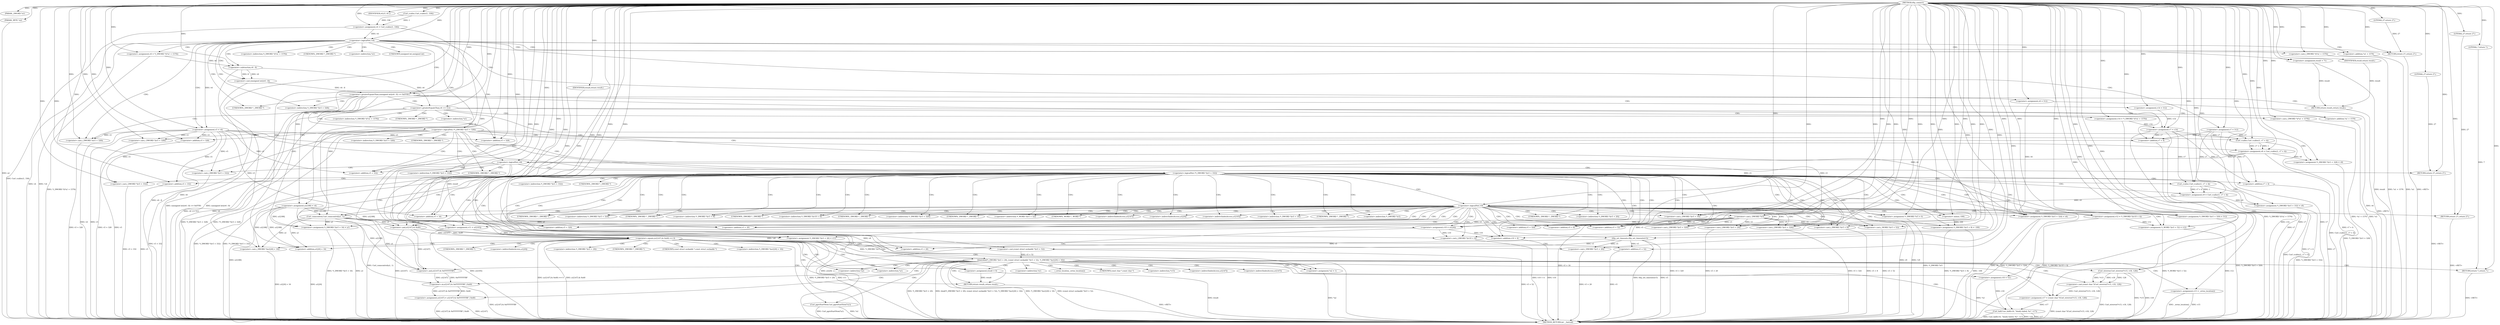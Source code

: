 digraph tftp_connect {  
"1000116" [label = "(METHOD,tftp_connect)" ]
"1000417" [label = "(METHOD_RETURN,int __fastcall)" ]
"1000117" [label = "(PARAM,_DWORD *a1)" ]
"1000118" [label = "(PARAM,_BYTE *a2)" ]
"1000135" [label = "(<operator>.assignment,v4 = Curl_ccalloc(1, 336))" ]
"1000137" [label = "(Curl_ccalloc,Curl_ccalloc(1, 336))" ]
"1000140" [label = "(<operator>.assignment,a1[188] = v4)" ]
"1000146" [label = "(<operator>.logicalNot,!v4)" ]
"1000148" [label = "(RETURN,return 27;,return 27;)" ]
"1000149" [label = "(LITERAL,27,return 27;)" ]
"1000150" [label = "(<operator>.assignment,v5 = v4)" ]
"1000153" [label = "(<operator>.assignment,v6 = *(_DWORD *)(*a1 + 1576))" ]
"1000156" [label = "(<operator>.cast,(_DWORD *)(*a1 + 1576))" ]
"1000158" [label = "(<operator>.addition,*a1 + 1576)" ]
"1000163" [label = "(IDENTIFIER,v6,if ( v6 ))" ]
"1000165" [label = "(<operator>.assignment,result = 71)" ]
"1000169" [label = "(<operator>.greaterEqualsThan,(unsigned int)(v6 - 8) >= 0xFFB1)" ]
"1000170" [label = "(<operator>.cast,(unsigned int)(v6 - 8))" ]
"1000172" [label = "(<operator>.subtraction,v6 - 8)" ]
"1000176" [label = "(RETURN,return result;,return result;)" ]
"1000177" [label = "(IDENTIFIER,result,return result;)" ]
"1000178" [label = "(<operator>.assignment,v14 = 512)" ]
"1000182" [label = "(<operator>.greaterEqualsThan,v6 >= 512)" ]
"1000185" [label = "(<operator>.assignment,v14 = *(_DWORD *)(*a1 + 1576))" ]
"1000188" [label = "(<operator>.cast,(_DWORD *)(*a1 + 1576))" ]
"1000190" [label = "(<operator>.addition,*a1 + 1576)" ]
"1000194" [label = "(<operator>.assignment,v7 = v14)" ]
"1000199" [label = "(<operator>.assignment,v6 = 512)" ]
"1000202" [label = "(<operator>.assignment,v7 = 512)" ]
"1000206" [label = "(<operator>.logicalNot,!*(_DWORD *)(v5 + 328))" ]
"1000208" [label = "(<operator>.cast,(_DWORD *)(v5 + 328))" ]
"1000210" [label = "(<operator>.addition,v5 + 328)" ]
"1000214" [label = "(<operator>.assignment,v8 = Curl_ccalloc(1, v7 + 4))" ]
"1000216" [label = "(Curl_ccalloc,Curl_ccalloc(1, v7 + 4))" ]
"1000218" [label = "(<operator>.addition,v7 + 4)" ]
"1000221" [label = "(<operator>.assignment,*(_DWORD *)(v5 + 328) = v8)" ]
"1000223" [label = "(<operator>.cast,(_DWORD *)(v5 + 328))" ]
"1000225" [label = "(<operator>.addition,v5 + 328)" ]
"1000230" [label = "(<operator>.logicalNot,!v8)" ]
"1000232" [label = "(RETURN,return 27;,return 27;)" ]
"1000233" [label = "(LITERAL,27,return 27;)" ]
"1000235" [label = "(<operator>.logicalNot,!*(_DWORD *)(v5 + 332))" ]
"1000237" [label = "(<operator>.cast,(_DWORD *)(v5 + 332))" ]
"1000239" [label = "(<operator>.addition,v5 + 332)" ]
"1000243" [label = "(<operator>.assignment,v9 = Curl_ccalloc(1, v7 + 4))" ]
"1000245" [label = "(Curl_ccalloc,Curl_ccalloc(1, v7 + 4))" ]
"1000247" [label = "(<operator>.addition,v7 + 4)" ]
"1000250" [label = "(<operator>.assignment,*(_DWORD *)(v5 + 332) = v9)" ]
"1000252" [label = "(<operator>.cast,(_DWORD *)(v5 + 332))" ]
"1000254" [label = "(<operator>.addition,v5 + 332)" ]
"1000259" [label = "(<operator>.logicalNot,!v9)" ]
"1000261" [label = "(RETURN,return 27;,return 27;)" ]
"1000262" [label = "(LITERAL,27,return 27;)" ]
"1000263" [label = "(Curl_conncontrol,Curl_conncontrol(a1, 1))" ]
"1000266" [label = "(<operator>.assignment,v10 = a1[20])" ]
"1000271" [label = "(<operator>.assignment,v11 = a1[105])" ]
"1000276" [label = "(<operator>.assignment,*(_DWORD *)(v5 + 16) = a1)" ]
"1000278" [label = "(<operator>.cast,(_DWORD *)(v5 + 16))" ]
"1000280" [label = "(<operator>.addition,v5 + 16)" ]
"1000284" [label = "(<operator>.assignment,*(_DWORD *)v5 = 0)" ]
"1000286" [label = "(<operator>.cast,(_DWORD *)v5)" ]
"1000290" [label = "(<operator>.assignment,*(_DWORD *)(v5 + 20) = v11)" ]
"1000292" [label = "(<operator>.cast,(_DWORD *)(v5 + 20))" ]
"1000294" [label = "(<operator>.addition,v5 + 20)" ]
"1000298" [label = "(<operator>.assignment,*(_DWORD *)(v5 + 324) = v6)" ]
"1000300" [label = "(<operator>.cast,(_DWORD *)(v5 + 324))" ]
"1000302" [label = "(<operator>.addition,v5 + 324)" ]
"1000306" [label = "(<operator>.assignment,*(_DWORD *)(v5 + 8) = -100)" ]
"1000308" [label = "(<operator>.cast,(_DWORD *)(v5 + 8))" ]
"1000310" [label = "(<operator>.addition,v5 + 8)" ]
"1000313" [label = "(<operator>.minus,-100)" ]
"1000315" [label = "(<operator>.assignment,v12 = *(_DWORD *)(v10 + 4))" ]
"1000318" [label = "(<operator>.cast,(_DWORD *)(v10 + 4))" ]
"1000320" [label = "(<operator>.addition,v10 + 4)" ]
"1000323" [label = "(<operator>.assignment,*(_DWORD *)(v5 + 320) = 512)" ]
"1000325" [label = "(<operator>.cast,(_DWORD *)(v5 + 320))" ]
"1000327" [label = "(<operator>.addition,v5 + 320)" ]
"1000331" [label = "(<operator>.assignment,*(_WORD *)(v5 + 52) = v12)" ]
"1000333" [label = "(<operator>.cast,(_WORD *)(v5 + 52))" ]
"1000335" [label = "(<operator>.addition,v5 + 52)" ]
"1000339" [label = "(tftp_set_timeouts,tftp_set_timeouts(v5))" ]
"1000342" [label = "(<operator>.equals,(a1[147] & 0x40) == 0)" ]
"1000343" [label = "(<operator>.and,a1[147] & 0x40)" ]
"1000351" [label = "(bind,bind(*(_DWORD *)(v5 + 20), (const struct sockaddr *)(v5 + 52), *(_DWORD *)(a1[20] + 16)))" ]
"1000353" [label = "(<operator>.cast,(_DWORD *)(v5 + 20))" ]
"1000355" [label = "(<operator>.addition,v5 + 20)" ]
"1000358" [label = "(<operator>.cast,(const struct sockaddr *)(v5 + 52))" ]
"1000360" [label = "(<operator>.addition,v5 + 52)" ]
"1000364" [label = "(<operator>.cast,(_DWORD *)(a1[20] + 16))" ]
"1000366" [label = "(<operator>.addition,a1[20] + 16)" ]
"1000372" [label = "(<operator>.assignment,v16 = *a1)" ]
"1000376" [label = "(<operator>.assignment,v15 = _errno_location())" ]
"1000379" [label = "(<operator>.assignment,v17 = (const char *)Curl_strerror(*v15, v18, 128))" ]
"1000381" [label = "(<operator>.cast,(const char *)Curl_strerror(*v15, v18, 128))" ]
"1000383" [label = "(Curl_strerror,Curl_strerror(*v15, v18, 128))" ]
"1000388" [label = "(Curl_failf,Curl_failf(v16, \"bind() failed; %s\", v17))" ]
"1000392" [label = "(RETURN,return 7;,return 7;)" ]
"1000393" [label = "(LITERAL,7,return 7;)" ]
"1000394" [label = "(<operator>.assignment,a1[147] = a1[147] & 0xFFFFFFBF | 0x40)" ]
"1000398" [label = "(<operator>.or,a1[147] & 0xFFFFFFBF | 0x40)" ]
"1000399" [label = "(<operator>.and,a1[147] & 0xFFFFFFBF)" ]
"1000405" [label = "(Curl_pgrsStartNow,Curl_pgrsStartNow(*a1))" ]
"1000408" [label = "(<operator>.assignment,result = 0)" ]
"1000411" [label = "(<operator>.assignment,*a2 = 1)" ]
"1000415" [label = "(RETURN,return result;,return result;)" ]
"1000416" [label = "(IDENTIFIER,result,return result;)" ]
"1000155" [label = "(<operator>.indirection,*(_DWORD *)(*a1 + 1576))" ]
"1000157" [label = "(UNKNOWN,_DWORD *,_DWORD *)" ]
"1000159" [label = "(<operator>.indirection,*a1)" ]
"1000171" [label = "(UNKNOWN,unsigned int,unsigned int)" ]
"1000187" [label = "(<operator>.indirection,*(_DWORD *)(*a1 + 1576))" ]
"1000189" [label = "(UNKNOWN,_DWORD *,_DWORD *)" ]
"1000191" [label = "(<operator>.indirection,*a1)" ]
"1000207" [label = "(<operator>.indirection,*(_DWORD *)(v5 + 328))" ]
"1000209" [label = "(UNKNOWN,_DWORD *,_DWORD *)" ]
"1000222" [label = "(<operator>.indirection,*(_DWORD *)(v5 + 328))" ]
"1000224" [label = "(UNKNOWN,_DWORD *,_DWORD *)" ]
"1000236" [label = "(<operator>.indirection,*(_DWORD *)(v5 + 332))" ]
"1000238" [label = "(UNKNOWN,_DWORD *,_DWORD *)" ]
"1000251" [label = "(<operator>.indirection,*(_DWORD *)(v5 + 332))" ]
"1000253" [label = "(UNKNOWN,_DWORD *,_DWORD *)" ]
"1000268" [label = "(<operator>.indirectIndexAccess,a1[20])" ]
"1000273" [label = "(<operator>.indirectIndexAccess,a1[105])" ]
"1000277" [label = "(<operator>.indirection,*(_DWORD *)(v5 + 16))" ]
"1000279" [label = "(UNKNOWN,_DWORD *,_DWORD *)" ]
"1000285" [label = "(<operator>.indirection,*(_DWORD *)v5)" ]
"1000287" [label = "(UNKNOWN,_DWORD *,_DWORD *)" ]
"1000291" [label = "(<operator>.indirection,*(_DWORD *)(v5 + 20))" ]
"1000293" [label = "(UNKNOWN,_DWORD *,_DWORD *)" ]
"1000299" [label = "(<operator>.indirection,*(_DWORD *)(v5 + 324))" ]
"1000301" [label = "(UNKNOWN,_DWORD *,_DWORD *)" ]
"1000307" [label = "(<operator>.indirection,*(_DWORD *)(v5 + 8))" ]
"1000309" [label = "(UNKNOWN,_DWORD *,_DWORD *)" ]
"1000317" [label = "(<operator>.indirection,*(_DWORD *)(v10 + 4))" ]
"1000319" [label = "(UNKNOWN,_DWORD *,_DWORD *)" ]
"1000324" [label = "(<operator>.indirection,*(_DWORD *)(v5 + 320))" ]
"1000326" [label = "(UNKNOWN,_DWORD *,_DWORD *)" ]
"1000332" [label = "(<operator>.indirection,*(_WORD *)(v5 + 52))" ]
"1000334" [label = "(UNKNOWN,_WORD *,_WORD *)" ]
"1000344" [label = "(<operator>.indirectIndexAccess,a1[147])" ]
"1000352" [label = "(<operator>.indirection,*(_DWORD *)(v5 + 20))" ]
"1000354" [label = "(UNKNOWN,_DWORD *,_DWORD *)" ]
"1000359" [label = "(UNKNOWN,const struct sockaddr *,const struct sockaddr *)" ]
"1000363" [label = "(<operator>.indirection,*(_DWORD *)(a1[20] + 16))" ]
"1000365" [label = "(UNKNOWN,_DWORD *,_DWORD *)" ]
"1000367" [label = "(<operator>.indirectIndexAccess,a1[20])" ]
"1000374" [label = "(<operator>.indirection,*a1)" ]
"1000378" [label = "(_errno_location,_errno_location())" ]
"1000382" [label = "(UNKNOWN,const char *,const char *)" ]
"1000384" [label = "(<operator>.indirection,*v15)" ]
"1000395" [label = "(<operator>.indirectIndexAccess,a1[147])" ]
"1000400" [label = "(<operator>.indirectIndexAccess,a1[147])" ]
"1000406" [label = "(<operator>.indirection,*a1)" ]
"1000412" [label = "(<operator>.indirection,*a2)" ]
  "1000148" -> "1000417"  [ label = "DDG: <RET>"] 
  "1000392" -> "1000417"  [ label = "DDG: <RET>"] 
  "1000259" -> "1000417"  [ label = "DDG: v9"] 
  "1000325" -> "1000417"  [ label = "DDG: v5 + 320"] 
  "1000292" -> "1000417"  [ label = "DDG: v5 + 20"] 
  "1000216" -> "1000417"  [ label = "DDG: v7 + 4"] 
  "1000342" -> "1000417"  [ label = "DDG: (a1[147] & 0x40) == 0"] 
  "1000372" -> "1000417"  [ label = "DDG: *a1"] 
  "1000199" -> "1000417"  [ label = "DDG: v6"] 
  "1000388" -> "1000417"  [ label = "DDG: v16"] 
  "1000190" -> "1000417"  [ label = "DDG: *a1"] 
  "1000333" -> "1000417"  [ label = "DDG: v5 + 52"] 
  "1000306" -> "1000417"  [ label = "DDG: *(_DWORD *)(v5 + 8)"] 
  "1000351" -> "1000417"  [ label = "DDG: *(_DWORD *)(v5 + 20)"] 
  "1000202" -> "1000417"  [ label = "DDG: v7"] 
  "1000237" -> "1000417"  [ label = "DDG: v5 + 332"] 
  "1000165" -> "1000417"  [ label = "DDG: result"] 
  "1000343" -> "1000417"  [ label = "DDG: a1[147]"] 
  "1000259" -> "1000417"  [ label = "DDG: !v9"] 
  "1000320" -> "1000417"  [ label = "DDG: v10"] 
  "1000118" -> "1000417"  [ label = "DDG: a2"] 
  "1000351" -> "1000417"  [ label = "DDG: bind(*(_DWORD *)(v5 + 20), (const struct sockaddr *)(v5 + 52), *(_DWORD *)(a1[20] + 16))"] 
  "1000306" -> "1000417"  [ label = "DDG: -100"] 
  "1000230" -> "1000417"  [ label = "DDG: !v8"] 
  "1000405" -> "1000417"  [ label = "DDG: *a1"] 
  "1000150" -> "1000417"  [ label = "DDG: v4"] 
  "1000135" -> "1000417"  [ label = "DDG: Curl_ccalloc(1, 336)"] 
  "1000276" -> "1000417"  [ label = "DDG: a1"] 
  "1000353" -> "1000417"  [ label = "DDG: v5 + 20"] 
  "1000318" -> "1000417"  [ label = "DDG: v10 + 4"] 
  "1000383" -> "1000417"  [ label = "DDG: *v15"] 
  "1000388" -> "1000417"  [ label = "DDG: v17"] 
  "1000225" -> "1000417"  [ label = "DDG: v5"] 
  "1000300" -> "1000417"  [ label = "DDG: v5 + 324"] 
  "1000266" -> "1000417"  [ label = "DDG: a1[20]"] 
  "1000182" -> "1000417"  [ label = "DDG: v6"] 
  "1000182" -> "1000417"  [ label = "DDG: v6 >= 512"] 
  "1000308" -> "1000417"  [ label = "DDG: v5 + 8"] 
  "1000146" -> "1000417"  [ label = "DDG: v4"] 
  "1000235" -> "1000417"  [ label = "DDG: *(_DWORD *)(v5 + 332)"] 
  "1000153" -> "1000417"  [ label = "DDG: *(_DWORD *)(*a1 + 1576)"] 
  "1000156" -> "1000417"  [ label = "DDG: *a1 + 1576"] 
  "1000245" -> "1000417"  [ label = "DDG: v7 + 4"] 
  "1000188" -> "1000417"  [ label = "DDG: *a1 + 1576"] 
  "1000276" -> "1000417"  [ label = "DDG: *(_DWORD *)(v5 + 16)"] 
  "1000263" -> "1000417"  [ label = "DDG: Curl_conncontrol(a1, 1)"] 
  "1000366" -> "1000417"  [ label = "DDG: a1[20]"] 
  "1000376" -> "1000417"  [ label = "DDG: _errno_location()"] 
  "1000158" -> "1000417"  [ label = "DDG: *a1"] 
  "1000254" -> "1000417"  [ label = "DDG: v5"] 
  "1000394" -> "1000417"  [ label = "DDG: a1[147]"] 
  "1000360" -> "1000417"  [ label = "DDG: v5"] 
  "1000206" -> "1000417"  [ label = "DDG: *(_DWORD *)(v5 + 328)"] 
  "1000221" -> "1000417"  [ label = "DDG: *(_DWORD *)(v5 + 328)"] 
  "1000247" -> "1000417"  [ label = "DDG: v7"] 
  "1000342" -> "1000417"  [ label = "DDG: a1[147] & 0x40"] 
  "1000169" -> "1000417"  [ label = "DDG: (unsigned int)(v6 - 8)"] 
  "1000223" -> "1000417"  [ label = "DDG: v5 + 328"] 
  "1000290" -> "1000417"  [ label = "DDG: *(_DWORD *)(v5 + 20)"] 
  "1000364" -> "1000417"  [ label = "DDG: a1[20] + 16"] 
  "1000230" -> "1000417"  [ label = "DDG: v8"] 
  "1000315" -> "1000417"  [ label = "DDG: *(_DWORD *)(v10 + 4)"] 
  "1000331" -> "1000417"  [ label = "DDG: *(_WORD *)(v5 + 52)"] 
  "1000388" -> "1000417"  [ label = "DDG: Curl_failf(v16, \"bind() failed; %s\", v17)"] 
  "1000140" -> "1000417"  [ label = "DDG: a1[188]"] 
  "1000394" -> "1000417"  [ label = "DDG: a1[147] & 0xFFFFFFBF | 0x40"] 
  "1000278" -> "1000417"  [ label = "DDG: v5 + 16"] 
  "1000206" -> "1000417"  [ label = "DDG: !*(_DWORD *)(v5 + 328)"] 
  "1000185" -> "1000417"  [ label = "DDG: *(_DWORD *)(*a1 + 1576)"] 
  "1000271" -> "1000417"  [ label = "DDG: a1[105]"] 
  "1000376" -> "1000417"  [ label = "DDG: v15"] 
  "1000194" -> "1000417"  [ label = "DDG: v14"] 
  "1000298" -> "1000417"  [ label = "DDG: *(_DWORD *)(v5 + 324)"] 
  "1000169" -> "1000417"  [ label = "DDG: (unsigned int)(v6 - 8) >= 0xFFB1"] 
  "1000339" -> "1000417"  [ label = "DDG: tftp_set_timeouts(v5)"] 
  "1000408" -> "1000417"  [ label = "DDG: result"] 
  "1000411" -> "1000417"  [ label = "DDG: *a2"] 
  "1000351" -> "1000417"  [ label = "DDG: *(_DWORD *)(a1[20] + 16)"] 
  "1000214" -> "1000417"  [ label = "DDG: Curl_ccalloc(1, v7 + 4)"] 
  "1000381" -> "1000417"  [ label = "DDG: Curl_strerror(*v15, v18, 128)"] 
  "1000208" -> "1000417"  [ label = "DDG: v5 + 328"] 
  "1000298" -> "1000417"  [ label = "DDG: v6"] 
  "1000172" -> "1000417"  [ label = "DDG: v6"] 
  "1000405" -> "1000417"  [ label = "DDG: Curl_pgrsStartNow(*a1)"] 
  "1000398" -> "1000417"  [ label = "DDG: a1[147] & 0xFFFFFFBF"] 
  "1000339" -> "1000417"  [ label = "DDG: v5"] 
  "1000252" -> "1000417"  [ label = "DDG: v5 + 332"] 
  "1000194" -> "1000417"  [ label = "DDG: v7"] 
  "1000170" -> "1000417"  [ label = "DDG: v6 - 8"] 
  "1000290" -> "1000417"  [ label = "DDG: v11"] 
  "1000323" -> "1000417"  [ label = "DDG: *(_DWORD *)(v5 + 320)"] 
  "1000243" -> "1000417"  [ label = "DDG: Curl_ccalloc(1, v7 + 4)"] 
  "1000331" -> "1000417"  [ label = "DDG: v12"] 
  "1000146" -> "1000417"  [ label = "DDG: !v4"] 
  "1000379" -> "1000417"  [ label = "DDG: (const char *)Curl_strerror(*v15, v18, 128)"] 
  "1000351" -> "1000417"  [ label = "DDG: (const struct sockaddr *)(v5 + 52)"] 
  "1000383" -> "1000417"  [ label = "DDG: v18"] 
  "1000218" -> "1000417"  [ label = "DDG: v7"] 
  "1000150" -> "1000417"  [ label = "DDG: v5"] 
  "1000235" -> "1000417"  [ label = "DDG: !*(_DWORD *)(v5 + 332)"] 
  "1000284" -> "1000417"  [ label = "DDG: *(_DWORD *)v5"] 
  "1000250" -> "1000417"  [ label = "DDG: *(_DWORD *)(v5 + 332)"] 
  "1000358" -> "1000417"  [ label = "DDG: v5 + 52"] 
  "1000261" -> "1000417"  [ label = "DDG: <RET>"] 
  "1000415" -> "1000417"  [ label = "DDG: <RET>"] 
  "1000232" -> "1000417"  [ label = "DDG: <RET>"] 
  "1000176" -> "1000417"  [ label = "DDG: <RET>"] 
  "1000116" -> "1000117"  [ label = "DDG: "] 
  "1000116" -> "1000118"  [ label = "DDG: "] 
  "1000137" -> "1000135"  [ label = "DDG: 1"] 
  "1000137" -> "1000135"  [ label = "DDG: 336"] 
  "1000116" -> "1000135"  [ label = "DDG: "] 
  "1000116" -> "1000137"  [ label = "DDG: "] 
  "1000135" -> "1000140"  [ label = "DDG: v4"] 
  "1000116" -> "1000140"  [ label = "DDG: "] 
  "1000116" -> "1000146"  [ label = "DDG: "] 
  "1000135" -> "1000146"  [ label = "DDG: v4"] 
  "1000149" -> "1000148"  [ label = "DDG: 27"] 
  "1000116" -> "1000148"  [ label = "DDG: "] 
  "1000116" -> "1000149"  [ label = "DDG: "] 
  "1000146" -> "1000150"  [ label = "DDG: v4"] 
  "1000116" -> "1000150"  [ label = "DDG: "] 
  "1000116" -> "1000153"  [ label = "DDG: "] 
  "1000116" -> "1000156"  [ label = "DDG: "] 
  "1000116" -> "1000158"  [ label = "DDG: "] 
  "1000116" -> "1000163"  [ label = "DDG: "] 
  "1000116" -> "1000165"  [ label = "DDG: "] 
  "1000170" -> "1000169"  [ label = "DDG: v6 - 8"] 
  "1000172" -> "1000170"  [ label = "DDG: v6"] 
  "1000172" -> "1000170"  [ label = "DDG: 8"] 
  "1000153" -> "1000172"  [ label = "DDG: v6"] 
  "1000116" -> "1000172"  [ label = "DDG: "] 
  "1000116" -> "1000169"  [ label = "DDG: "] 
  "1000177" -> "1000176"  [ label = "DDG: result"] 
  "1000165" -> "1000176"  [ label = "DDG: result"] 
  "1000116" -> "1000177"  [ label = "DDG: "] 
  "1000116" -> "1000178"  [ label = "DDG: "] 
  "1000172" -> "1000182"  [ label = "DDG: v6"] 
  "1000116" -> "1000182"  [ label = "DDG: "] 
  "1000116" -> "1000185"  [ label = "DDG: "] 
  "1000116" -> "1000188"  [ label = "DDG: "] 
  "1000116" -> "1000190"  [ label = "DDG: "] 
  "1000178" -> "1000194"  [ label = "DDG: v14"] 
  "1000185" -> "1000194"  [ label = "DDG: v14"] 
  "1000116" -> "1000194"  [ label = "DDG: "] 
  "1000116" -> "1000199"  [ label = "DDG: "] 
  "1000116" -> "1000202"  [ label = "DDG: "] 
  "1000150" -> "1000208"  [ label = "DDG: v5"] 
  "1000116" -> "1000208"  [ label = "DDG: "] 
  "1000150" -> "1000210"  [ label = "DDG: v5"] 
  "1000116" -> "1000210"  [ label = "DDG: "] 
  "1000216" -> "1000214"  [ label = "DDG: 1"] 
  "1000216" -> "1000214"  [ label = "DDG: v7 + 4"] 
  "1000116" -> "1000214"  [ label = "DDG: "] 
  "1000116" -> "1000216"  [ label = "DDG: "] 
  "1000202" -> "1000216"  [ label = "DDG: v7"] 
  "1000194" -> "1000216"  [ label = "DDG: v7"] 
  "1000202" -> "1000218"  [ label = "DDG: v7"] 
  "1000194" -> "1000218"  [ label = "DDG: v7"] 
  "1000116" -> "1000218"  [ label = "DDG: "] 
  "1000214" -> "1000221"  [ label = "DDG: v8"] 
  "1000116" -> "1000221"  [ label = "DDG: "] 
  "1000116" -> "1000223"  [ label = "DDG: "] 
  "1000150" -> "1000223"  [ label = "DDG: v5"] 
  "1000116" -> "1000225"  [ label = "DDG: "] 
  "1000150" -> "1000225"  [ label = "DDG: v5"] 
  "1000116" -> "1000230"  [ label = "DDG: "] 
  "1000214" -> "1000230"  [ label = "DDG: v8"] 
  "1000233" -> "1000232"  [ label = "DDG: 27"] 
  "1000116" -> "1000232"  [ label = "DDG: "] 
  "1000116" -> "1000233"  [ label = "DDG: "] 
  "1000116" -> "1000237"  [ label = "DDG: "] 
  "1000150" -> "1000237"  [ label = "DDG: v5"] 
  "1000116" -> "1000239"  [ label = "DDG: "] 
  "1000150" -> "1000239"  [ label = "DDG: v5"] 
  "1000245" -> "1000243"  [ label = "DDG: 1"] 
  "1000245" -> "1000243"  [ label = "DDG: v7 + 4"] 
  "1000116" -> "1000243"  [ label = "DDG: "] 
  "1000116" -> "1000245"  [ label = "DDG: "] 
  "1000202" -> "1000245"  [ label = "DDG: v7"] 
  "1000194" -> "1000245"  [ label = "DDG: v7"] 
  "1000202" -> "1000247"  [ label = "DDG: v7"] 
  "1000194" -> "1000247"  [ label = "DDG: v7"] 
  "1000116" -> "1000247"  [ label = "DDG: "] 
  "1000243" -> "1000250"  [ label = "DDG: v9"] 
  "1000116" -> "1000250"  [ label = "DDG: "] 
  "1000116" -> "1000252"  [ label = "DDG: "] 
  "1000150" -> "1000252"  [ label = "DDG: v5"] 
  "1000116" -> "1000254"  [ label = "DDG: "] 
  "1000150" -> "1000254"  [ label = "DDG: v5"] 
  "1000116" -> "1000259"  [ label = "DDG: "] 
  "1000243" -> "1000259"  [ label = "DDG: v9"] 
  "1000262" -> "1000261"  [ label = "DDG: 27"] 
  "1000116" -> "1000261"  [ label = "DDG: "] 
  "1000116" -> "1000262"  [ label = "DDG: "] 
  "1000140" -> "1000263"  [ label = "DDG: a1[188]"] 
  "1000116" -> "1000263"  [ label = "DDG: "] 
  "1000263" -> "1000266"  [ label = "DDG: a1"] 
  "1000116" -> "1000266"  [ label = "DDG: "] 
  "1000263" -> "1000271"  [ label = "DDG: a1"] 
  "1000116" -> "1000271"  [ label = "DDG: "] 
  "1000140" -> "1000276"  [ label = "DDG: a1[188]"] 
  "1000263" -> "1000276"  [ label = "DDG: a1"] 
  "1000116" -> "1000276"  [ label = "DDG: "] 
  "1000116" -> "1000278"  [ label = "DDG: "] 
  "1000150" -> "1000278"  [ label = "DDG: v5"] 
  "1000116" -> "1000280"  [ label = "DDG: "] 
  "1000150" -> "1000280"  [ label = "DDG: v5"] 
  "1000116" -> "1000284"  [ label = "DDG: "] 
  "1000116" -> "1000286"  [ label = "DDG: "] 
  "1000150" -> "1000286"  [ label = "DDG: v5"] 
  "1000271" -> "1000290"  [ label = "DDG: v11"] 
  "1000116" -> "1000290"  [ label = "DDG: "] 
  "1000286" -> "1000292"  [ label = "DDG: v5"] 
  "1000116" -> "1000292"  [ label = "DDG: "] 
  "1000286" -> "1000294"  [ label = "DDG: v5"] 
  "1000116" -> "1000294"  [ label = "DDG: "] 
  "1000199" -> "1000298"  [ label = "DDG: v6"] 
  "1000182" -> "1000298"  [ label = "DDG: v6"] 
  "1000116" -> "1000298"  [ label = "DDG: "] 
  "1000116" -> "1000300"  [ label = "DDG: "] 
  "1000286" -> "1000300"  [ label = "DDG: v5"] 
  "1000116" -> "1000302"  [ label = "DDG: "] 
  "1000286" -> "1000302"  [ label = "DDG: v5"] 
  "1000313" -> "1000306"  [ label = "DDG: 100"] 
  "1000116" -> "1000308"  [ label = "DDG: "] 
  "1000286" -> "1000308"  [ label = "DDG: v5"] 
  "1000116" -> "1000310"  [ label = "DDG: "] 
  "1000286" -> "1000310"  [ label = "DDG: v5"] 
  "1000116" -> "1000313"  [ label = "DDG: "] 
  "1000116" -> "1000315"  [ label = "DDG: "] 
  "1000266" -> "1000318"  [ label = "DDG: v10"] 
  "1000116" -> "1000318"  [ label = "DDG: "] 
  "1000266" -> "1000320"  [ label = "DDG: v10"] 
  "1000116" -> "1000320"  [ label = "DDG: "] 
  "1000116" -> "1000323"  [ label = "DDG: "] 
  "1000116" -> "1000325"  [ label = "DDG: "] 
  "1000286" -> "1000325"  [ label = "DDG: v5"] 
  "1000116" -> "1000327"  [ label = "DDG: "] 
  "1000286" -> "1000327"  [ label = "DDG: v5"] 
  "1000315" -> "1000331"  [ label = "DDG: v12"] 
  "1000116" -> "1000331"  [ label = "DDG: "] 
  "1000116" -> "1000333"  [ label = "DDG: "] 
  "1000286" -> "1000333"  [ label = "DDG: v5"] 
  "1000116" -> "1000335"  [ label = "DDG: "] 
  "1000286" -> "1000335"  [ label = "DDG: v5"] 
  "1000116" -> "1000339"  [ label = "DDG: "] 
  "1000286" -> "1000339"  [ label = "DDG: v5"] 
  "1000343" -> "1000342"  [ label = "DDG: a1[147]"] 
  "1000343" -> "1000342"  [ label = "DDG: 0x40"] 
  "1000140" -> "1000343"  [ label = "DDG: a1[188]"] 
  "1000263" -> "1000343"  [ label = "DDG: a1"] 
  "1000116" -> "1000343"  [ label = "DDG: "] 
  "1000116" -> "1000342"  [ label = "DDG: "] 
  "1000290" -> "1000351"  [ label = "DDG: *(_DWORD *)(v5 + 20)"] 
  "1000339" -> "1000353"  [ label = "DDG: v5"] 
  "1000116" -> "1000353"  [ label = "DDG: "] 
  "1000339" -> "1000355"  [ label = "DDG: v5"] 
  "1000116" -> "1000355"  [ label = "DDG: "] 
  "1000358" -> "1000351"  [ label = "DDG: v5 + 52"] 
  "1000116" -> "1000358"  [ label = "DDG: "] 
  "1000339" -> "1000358"  [ label = "DDG: v5"] 
  "1000116" -> "1000360"  [ label = "DDG: "] 
  "1000339" -> "1000360"  [ label = "DDG: v5"] 
  "1000140" -> "1000364"  [ label = "DDG: a1[188]"] 
  "1000263" -> "1000364"  [ label = "DDG: a1"] 
  "1000116" -> "1000364"  [ label = "DDG: "] 
  "1000140" -> "1000366"  [ label = "DDG: a1[188]"] 
  "1000263" -> "1000366"  [ label = "DDG: a1"] 
  "1000116" -> "1000366"  [ label = "DDG: "] 
  "1000116" -> "1000372"  [ label = "DDG: "] 
  "1000116" -> "1000376"  [ label = "DDG: "] 
  "1000381" -> "1000379"  [ label = "DDG: Curl_strerror(*v15, v18, 128)"] 
  "1000116" -> "1000379"  [ label = "DDG: "] 
  "1000383" -> "1000381"  [ label = "DDG: *v15"] 
  "1000383" -> "1000381"  [ label = "DDG: v18"] 
  "1000383" -> "1000381"  [ label = "DDG: 128"] 
  "1000116" -> "1000383"  [ label = "DDG: "] 
  "1000372" -> "1000388"  [ label = "DDG: v16"] 
  "1000116" -> "1000388"  [ label = "DDG: "] 
  "1000379" -> "1000388"  [ label = "DDG: v17"] 
  "1000393" -> "1000392"  [ label = "DDG: 7"] 
  "1000116" -> "1000392"  [ label = "DDG: "] 
  "1000116" -> "1000393"  [ label = "DDG: "] 
  "1000398" -> "1000394"  [ label = "DDG: a1[147] & 0xFFFFFFBF"] 
  "1000398" -> "1000394"  [ label = "DDG: 0x40"] 
  "1000399" -> "1000398"  [ label = "DDG: a1[147]"] 
  "1000399" -> "1000398"  [ label = "DDG: 0xFFFFFFBF"] 
  "1000343" -> "1000399"  [ label = "DDG: a1[147]"] 
  "1000140" -> "1000399"  [ label = "DDG: a1[188]"] 
  "1000263" -> "1000399"  [ label = "DDG: a1"] 
  "1000116" -> "1000399"  [ label = "DDG: "] 
  "1000116" -> "1000398"  [ label = "DDG: "] 
  "1000116" -> "1000408"  [ label = "DDG: "] 
  "1000116" -> "1000411"  [ label = "DDG: "] 
  "1000416" -> "1000415"  [ label = "DDG: result"] 
  "1000408" -> "1000415"  [ label = "DDG: result"] 
  "1000116" -> "1000416"  [ label = "DDG: "] 
  "1000146" -> "1000159"  [ label = "CDG: "] 
  "1000146" -> "1000158"  [ label = "CDG: "] 
  "1000146" -> "1000157"  [ label = "CDG: "] 
  "1000146" -> "1000156"  [ label = "CDG: "] 
  "1000146" -> "1000155"  [ label = "CDG: "] 
  "1000146" -> "1000153"  [ label = "CDG: "] 
  "1000146" -> "1000150"  [ label = "CDG: "] 
  "1000146" -> "1000148"  [ label = "CDG: "] 
  "1000146" -> "1000172"  [ label = "CDG: "] 
  "1000146" -> "1000171"  [ label = "CDG: "] 
  "1000146" -> "1000170"  [ label = "CDG: "] 
  "1000146" -> "1000169"  [ label = "CDG: "] 
  "1000146" -> "1000165"  [ label = "CDG: "] 
  "1000146" -> "1000208"  [ label = "CDG: "] 
  "1000146" -> "1000207"  [ label = "CDG: "] 
  "1000146" -> "1000206"  [ label = "CDG: "] 
  "1000146" -> "1000202"  [ label = "CDG: "] 
  "1000146" -> "1000199"  [ label = "CDG: "] 
  "1000146" -> "1000210"  [ label = "CDG: "] 
  "1000146" -> "1000209"  [ label = "CDG: "] 
  "1000169" -> "1000176"  [ label = "CDG: "] 
  "1000169" -> "1000182"  [ label = "CDG: "] 
  "1000169" -> "1000178"  [ label = "CDG: "] 
  "1000169" -> "1000208"  [ label = "CDG: "] 
  "1000169" -> "1000207"  [ label = "CDG: "] 
  "1000169" -> "1000206"  [ label = "CDG: "] 
  "1000169" -> "1000194"  [ label = "CDG: "] 
  "1000169" -> "1000210"  [ label = "CDG: "] 
  "1000169" -> "1000209"  [ label = "CDG: "] 
  "1000182" -> "1000191"  [ label = "CDG: "] 
  "1000182" -> "1000190"  [ label = "CDG: "] 
  "1000182" -> "1000189"  [ label = "CDG: "] 
  "1000182" -> "1000188"  [ label = "CDG: "] 
  "1000182" -> "1000187"  [ label = "CDG: "] 
  "1000182" -> "1000185"  [ label = "CDG: "] 
  "1000206" -> "1000224"  [ label = "CDG: "] 
  "1000206" -> "1000223"  [ label = "CDG: "] 
  "1000206" -> "1000222"  [ label = "CDG: "] 
  "1000206" -> "1000221"  [ label = "CDG: "] 
  "1000206" -> "1000218"  [ label = "CDG: "] 
  "1000206" -> "1000216"  [ label = "CDG: "] 
  "1000206" -> "1000214"  [ label = "CDG: "] 
  "1000206" -> "1000239"  [ label = "CDG: "] 
  "1000206" -> "1000238"  [ label = "CDG: "] 
  "1000206" -> "1000237"  [ label = "CDG: "] 
  "1000206" -> "1000236"  [ label = "CDG: "] 
  "1000206" -> "1000235"  [ label = "CDG: "] 
  "1000206" -> "1000230"  [ label = "CDG: "] 
  "1000206" -> "1000225"  [ label = "CDG: "] 
  "1000230" -> "1000239"  [ label = "CDG: "] 
  "1000230" -> "1000238"  [ label = "CDG: "] 
  "1000230" -> "1000237"  [ label = "CDG: "] 
  "1000230" -> "1000236"  [ label = "CDG: "] 
  "1000230" -> "1000235"  [ label = "CDG: "] 
  "1000230" -> "1000232"  [ label = "CDG: "] 
  "1000235" -> "1000254"  [ label = "CDG: "] 
  "1000235" -> "1000253"  [ label = "CDG: "] 
  "1000235" -> "1000252"  [ label = "CDG: "] 
  "1000235" -> "1000251"  [ label = "CDG: "] 
  "1000235" -> "1000250"  [ label = "CDG: "] 
  "1000235" -> "1000247"  [ label = "CDG: "] 
  "1000235" -> "1000245"  [ label = "CDG: "] 
  "1000235" -> "1000243"  [ label = "CDG: "] 
  "1000235" -> "1000271"  [ label = "CDG: "] 
  "1000235" -> "1000268"  [ label = "CDG: "] 
  "1000235" -> "1000266"  [ label = "CDG: "] 
  "1000235" -> "1000263"  [ label = "CDG: "] 
  "1000235" -> "1000259"  [ label = "CDG: "] 
  "1000235" -> "1000287"  [ label = "CDG: "] 
  "1000235" -> "1000286"  [ label = "CDG: "] 
  "1000235" -> "1000285"  [ label = "CDG: "] 
  "1000235" -> "1000284"  [ label = "CDG: "] 
  "1000235" -> "1000280"  [ label = "CDG: "] 
  "1000235" -> "1000279"  [ label = "CDG: "] 
  "1000235" -> "1000278"  [ label = "CDG: "] 
  "1000235" -> "1000277"  [ label = "CDG: "] 
  "1000235" -> "1000276"  [ label = "CDG: "] 
  "1000235" -> "1000273"  [ label = "CDG: "] 
  "1000235" -> "1000302"  [ label = "CDG: "] 
  "1000235" -> "1000301"  [ label = "CDG: "] 
  "1000235" -> "1000300"  [ label = "CDG: "] 
  "1000235" -> "1000299"  [ label = "CDG: "] 
  "1000235" -> "1000298"  [ label = "CDG: "] 
  "1000235" -> "1000294"  [ label = "CDG: "] 
  "1000235" -> "1000293"  [ label = "CDG: "] 
  "1000235" -> "1000292"  [ label = "CDG: "] 
  "1000235" -> "1000291"  [ label = "CDG: "] 
  "1000235" -> "1000290"  [ label = "CDG: "] 
  "1000235" -> "1000320"  [ label = "CDG: "] 
  "1000235" -> "1000319"  [ label = "CDG: "] 
  "1000235" -> "1000318"  [ label = "CDG: "] 
  "1000235" -> "1000317"  [ label = "CDG: "] 
  "1000235" -> "1000315"  [ label = "CDG: "] 
  "1000235" -> "1000313"  [ label = "CDG: "] 
  "1000235" -> "1000310"  [ label = "CDG: "] 
  "1000235" -> "1000309"  [ label = "CDG: "] 
  "1000235" -> "1000308"  [ label = "CDG: "] 
  "1000235" -> "1000307"  [ label = "CDG: "] 
  "1000235" -> "1000306"  [ label = "CDG: "] 
  "1000235" -> "1000335"  [ label = "CDG: "] 
  "1000235" -> "1000334"  [ label = "CDG: "] 
  "1000235" -> "1000333"  [ label = "CDG: "] 
  "1000235" -> "1000332"  [ label = "CDG: "] 
  "1000235" -> "1000331"  [ label = "CDG: "] 
  "1000235" -> "1000327"  [ label = "CDG: "] 
  "1000235" -> "1000326"  [ label = "CDG: "] 
  "1000235" -> "1000325"  [ label = "CDG: "] 
  "1000235" -> "1000324"  [ label = "CDG: "] 
  "1000235" -> "1000323"  [ label = "CDG: "] 
  "1000235" -> "1000344"  [ label = "CDG: "] 
  "1000235" -> "1000343"  [ label = "CDG: "] 
  "1000235" -> "1000342"  [ label = "CDG: "] 
  "1000235" -> "1000339"  [ label = "CDG: "] 
  "1000259" -> "1000271"  [ label = "CDG: "] 
  "1000259" -> "1000268"  [ label = "CDG: "] 
  "1000259" -> "1000266"  [ label = "CDG: "] 
  "1000259" -> "1000263"  [ label = "CDG: "] 
  "1000259" -> "1000261"  [ label = "CDG: "] 
  "1000259" -> "1000287"  [ label = "CDG: "] 
  "1000259" -> "1000286"  [ label = "CDG: "] 
  "1000259" -> "1000285"  [ label = "CDG: "] 
  "1000259" -> "1000284"  [ label = "CDG: "] 
  "1000259" -> "1000280"  [ label = "CDG: "] 
  "1000259" -> "1000279"  [ label = "CDG: "] 
  "1000259" -> "1000278"  [ label = "CDG: "] 
  "1000259" -> "1000277"  [ label = "CDG: "] 
  "1000259" -> "1000276"  [ label = "CDG: "] 
  "1000259" -> "1000273"  [ label = "CDG: "] 
  "1000259" -> "1000302"  [ label = "CDG: "] 
  "1000259" -> "1000301"  [ label = "CDG: "] 
  "1000259" -> "1000300"  [ label = "CDG: "] 
  "1000259" -> "1000299"  [ label = "CDG: "] 
  "1000259" -> "1000298"  [ label = "CDG: "] 
  "1000259" -> "1000294"  [ label = "CDG: "] 
  "1000259" -> "1000293"  [ label = "CDG: "] 
  "1000259" -> "1000292"  [ label = "CDG: "] 
  "1000259" -> "1000291"  [ label = "CDG: "] 
  "1000259" -> "1000290"  [ label = "CDG: "] 
  "1000259" -> "1000320"  [ label = "CDG: "] 
  "1000259" -> "1000319"  [ label = "CDG: "] 
  "1000259" -> "1000318"  [ label = "CDG: "] 
  "1000259" -> "1000317"  [ label = "CDG: "] 
  "1000259" -> "1000315"  [ label = "CDG: "] 
  "1000259" -> "1000313"  [ label = "CDG: "] 
  "1000259" -> "1000310"  [ label = "CDG: "] 
  "1000259" -> "1000309"  [ label = "CDG: "] 
  "1000259" -> "1000308"  [ label = "CDG: "] 
  "1000259" -> "1000307"  [ label = "CDG: "] 
  "1000259" -> "1000306"  [ label = "CDG: "] 
  "1000259" -> "1000335"  [ label = "CDG: "] 
  "1000259" -> "1000334"  [ label = "CDG: "] 
  "1000259" -> "1000333"  [ label = "CDG: "] 
  "1000259" -> "1000332"  [ label = "CDG: "] 
  "1000259" -> "1000331"  [ label = "CDG: "] 
  "1000259" -> "1000327"  [ label = "CDG: "] 
  "1000259" -> "1000326"  [ label = "CDG: "] 
  "1000259" -> "1000325"  [ label = "CDG: "] 
  "1000259" -> "1000324"  [ label = "CDG: "] 
  "1000259" -> "1000323"  [ label = "CDG: "] 
  "1000259" -> "1000344"  [ label = "CDG: "] 
  "1000259" -> "1000343"  [ label = "CDG: "] 
  "1000259" -> "1000342"  [ label = "CDG: "] 
  "1000259" -> "1000339"  [ label = "CDG: "] 
  "1000342" -> "1000352"  [ label = "CDG: "] 
  "1000342" -> "1000351"  [ label = "CDG: "] 
  "1000342" -> "1000367"  [ label = "CDG: "] 
  "1000342" -> "1000366"  [ label = "CDG: "] 
  "1000342" -> "1000365"  [ label = "CDG: "] 
  "1000342" -> "1000364"  [ label = "CDG: "] 
  "1000342" -> "1000363"  [ label = "CDG: "] 
  "1000342" -> "1000360"  [ label = "CDG: "] 
  "1000342" -> "1000359"  [ label = "CDG: "] 
  "1000342" -> "1000358"  [ label = "CDG: "] 
  "1000342" -> "1000355"  [ label = "CDG: "] 
  "1000342" -> "1000354"  [ label = "CDG: "] 
  "1000342" -> "1000353"  [ label = "CDG: "] 
  "1000342" -> "1000415"  [ label = "CDG: "] 
  "1000342" -> "1000412"  [ label = "CDG: "] 
  "1000342" -> "1000411"  [ label = "CDG: "] 
  "1000342" -> "1000408"  [ label = "CDG: "] 
  "1000342" -> "1000406"  [ label = "CDG: "] 
  "1000342" -> "1000405"  [ label = "CDG: "] 
  "1000351" -> "1000384"  [ label = "CDG: "] 
  "1000351" -> "1000383"  [ label = "CDG: "] 
  "1000351" -> "1000382"  [ label = "CDG: "] 
  "1000351" -> "1000381"  [ label = "CDG: "] 
  "1000351" -> "1000379"  [ label = "CDG: "] 
  "1000351" -> "1000378"  [ label = "CDG: "] 
  "1000351" -> "1000376"  [ label = "CDG: "] 
  "1000351" -> "1000374"  [ label = "CDG: "] 
  "1000351" -> "1000372"  [ label = "CDG: "] 
  "1000351" -> "1000400"  [ label = "CDG: "] 
  "1000351" -> "1000399"  [ label = "CDG: "] 
  "1000351" -> "1000398"  [ label = "CDG: "] 
  "1000351" -> "1000395"  [ label = "CDG: "] 
  "1000351" -> "1000394"  [ label = "CDG: "] 
  "1000351" -> "1000392"  [ label = "CDG: "] 
  "1000351" -> "1000388"  [ label = "CDG: "] 
  "1000351" -> "1000415"  [ label = "CDG: "] 
  "1000351" -> "1000412"  [ label = "CDG: "] 
  "1000351" -> "1000411"  [ label = "CDG: "] 
  "1000351" -> "1000408"  [ label = "CDG: "] 
  "1000351" -> "1000406"  [ label = "CDG: "] 
  "1000351" -> "1000405"  [ label = "CDG: "] 
}
